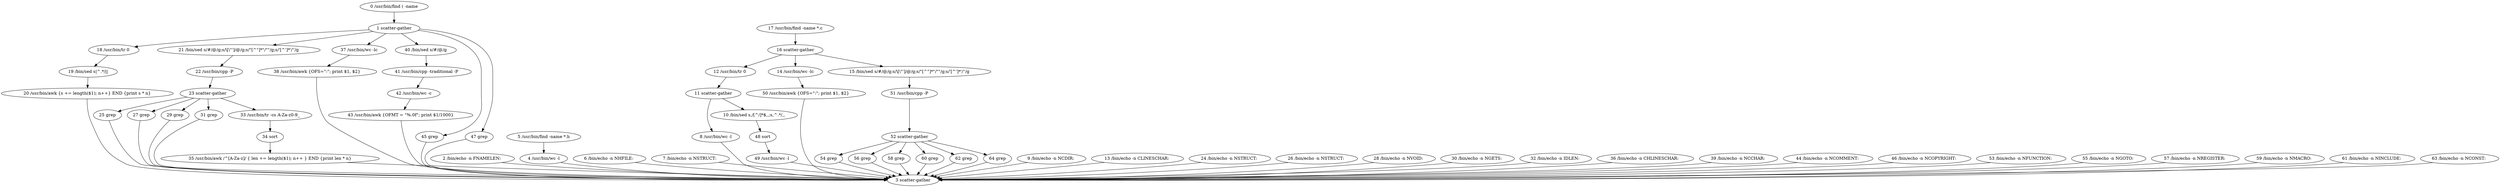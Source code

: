 digraph {
	n0 [label="0 /usr/bin/find ( -name"];
	n0 -> n1;
	n1 [label="1 scatter-gather"];
	n1 -> n18;
	n1 -> n21;
	n1 -> n37;
	n1 -> n40;
	n1 -> n45;
	n1 -> n47;
	n2 [label="2 /bin/echo -n FNAMELEN: "];
	n2 -> n3;
	n3 [label="3 scatter-gather"];
	n4 [label="4 /usr/bin/wc -l"];
	n4 -> n3;
	n5 [label="5 /usr/bin/find -name *.h"];
	n5 -> n4;
	n6 [label="6 /bin/echo -n NHFILE: "];
	n6 -> n3;
	n7 [label="7 /bin/echo -n NSTRUCT: "];
	n7 -> n3;
	n8 [label="8 /usr/bin/wc -l"];
	n8 -> n3;
	n9 [label="9 /bin/echo -n NCDIR: "];
	n9 -> n3;
	n10 [label="10 /bin/sed s,/[^/]*$,,;s,^.*/,,"];
	n10 -> n48;
	n11 [label="11 scatter-gather"];
	n11 -> n10;
	n11 -> n8;
	n12 [label="12 /usr/bin/tr \0 \n"];
	n12 -> n11;
	n13 [label="13 /bin/echo -n CLINESCHAR: "];
	n13 -> n3;
	n14 [label="14 /usr/bin/wc -lc"];
	n14 -> n50;
	n15 [label="15 /bin/sed s/#/@/g;s/\\[\\\"']/@/g;s/\"[^\"]*\"/\"\"/g;s/'[^']*'/''/g"];
	n15 -> n51;
	n16 [label="16 scatter-gather"];
	n16 -> n15;
	n16 -> n12;
	n16 -> n14;
	n17 [label="17 /usr/bin/find -name *.c"];
	n17 -> n16;
	n18 [label="18 /usr/bin/tr \0 \n"];
	n18 -> n19;
	n19 [label="19 /bin/sed s|^.*/||"];
	n19 -> n20;
	n20 [label="20 /usr/bin/awk {s += length($1); n++} END {print s * n}"];
	n20 -> n3;
	n21 [label="21 /bin/sed s/#/@/g;s/\\[\\\"']/@/g;s/\"[^\"]*\"/\"\"/g;s/'[^']*'/''/g"];
	n21 -> n22;
	n22 [label="22 /usr/bin/cpp -P"];
	n22 -> n23;
	n23 [label="23 scatter-gather"];
	n23 -> n25;
	n23 -> n27;
	n23 -> n29;
	n23 -> n31;
	n23 -> n33;
	n24 [label="24 /bin/echo -n NSTRUCT: "];
	n24 -> n3;
	n25 [label="25 grep"];
	n25 -> n3;
	n26 [label="26 /bin/echo -n NSTRUCT: "];
	n26 -> n3;
	n27 [label="27 grep"];
	n27 -> n3;
	n28 [label="28 /bin/echo -n NVOID: "];
	n28 -> n3;
	n29 [label="29 grep"];
	n29 -> n3;
	n30 [label="30 /bin/echo -n NGETS: "];
	n30 -> n3;
	n31 [label="31 grep"];
	n31 -> n3;
	n32 [label="32 /bin/echo -n IDLEN: "];
	n32 -> n3;
	n33 [label="33 /usr/bin/tr -cs A-Za-z0-9_"];
	n33 -> n34;
	n34 [label="34 sort"];
	n34 -> n35;
	n35 [label="35 /usr/bin/awk /^[A-Za-z]/ { len += length($1); n++ } END {print len * n}"];
	n35 -> n3;
	n36 [label="36 /bin/echo -n CHLINESCHAR: "];
	n36 -> n3;
	n37 [label="37 /usr/bin/wc -lc"];
	n37 -> n38;
	n38 [label="38 /usr/bin/awk {OFS=\":\"; print $1, $2}"];
	n38 -> n3;
	n39 [label="39 /bin/echo -n NCCHAR: "];
	n39 -> n3;
	n40 [label="40 /bin/sed s/#/@/g"];
	n40 -> n41;
	n41 [label="41 /usr/bin/cpp -traditional -P"];
	n41 -> n42;
	n42 [label="42 /usr/bin/wc -c"];
	n42 -> n43;
	n43 [label="43 /usr/bin/awk {OFMT = \"%.0f\"; print $1/1000}"];
	n43 -> n3;
	n44 [label="44 /bin/echo -n NCOMMENT: "];
	n44 -> n3;
	n45 [label="45 grep"];
	n45 -> n3;
	n46 [label="46 /bin/echo -n NCOPYRIGHT: "];
	n46 -> n3;
	n47 [label="47 grep"];
	n47 -> n3;
	n48 [label="48 sort"];
	n48 -> n49;
	n49 [label="49 /usr/bin/wc -l"];
	n49 -> n3;
	n50 [label="50 /usr/bin/awk {OFS=\":\"; print $1, $2}"];
	n50 -> n3;
	n51 [label="51 /usr/bin/cpp -P"];
	n51 -> n52;
	n52 [label="52 scatter-gather"];
	n52 -> n54;
	n52 -> n56;
	n52 -> n58;
	n52 -> n60;
	n52 -> n62;
	n52 -> n64;
	n53 [label="53 /bin/echo -n NFUNCTION: "];
	n53 -> n3;
	n54 [label="54 grep"];
	n54 -> n3;
	n55 [label="55 /bin/echo -n NGOTO: "];
	n55 -> n3;
	n56 [label="56 grep"];
	n56 -> n3;
	n57 [label="57 /bin/echo -n NREGISTER: "];
	n57 -> n3;
	n58 [label="58 grep"];
	n58 -> n3;
	n59 [label="59 /bin/echo -n NMACRO: "];
	n59 -> n3;
	n60 [label="60 grep"];
	n60 -> n3;
	n61 [label="61 /bin/echo -n NINCLUDE: "];
	n61 -> n3;
	n62 [label="62 grep"];
	n62 -> n3;
	n63 [label="63 /bin/echo -n NCONST: "];
	n63 -> n3;
	n64 [label="64 grep"];
	n64 -> n3;
}
